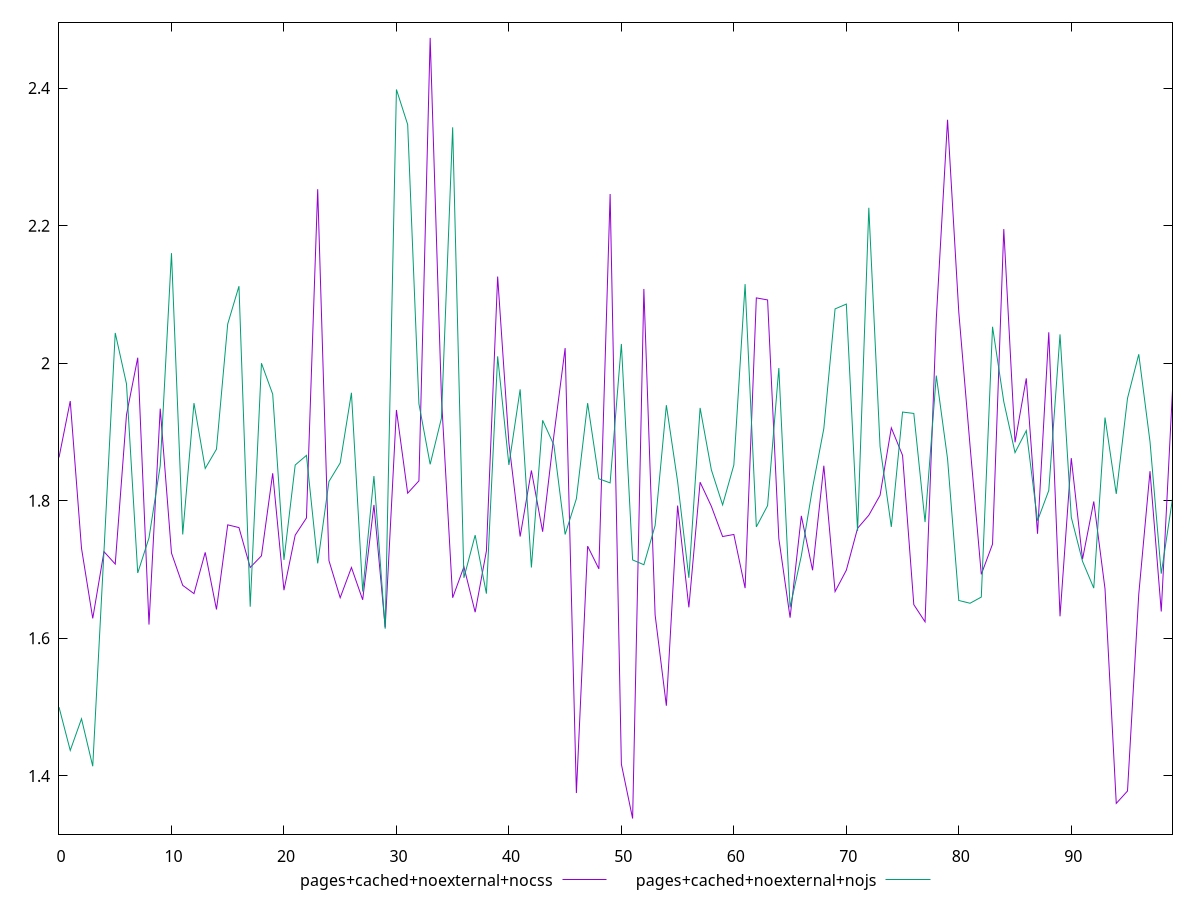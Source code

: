 reset

$pagesCachedNoexternalNocss <<EOF
0 1.863
1 1.9450000000000003
2 1.7309999999999999
3 1.629
4 1.726
5 1.7079999999999997
6 1.925
7 2.008
8 1.62
9 1.934
10 1.7240000000000002
11 1.6769999999999998
12 1.665
13 1.7249999999999999
14 1.6420000000000001
15 1.7650000000000001
16 1.7610000000000001
17 1.703
18 1.72
19 1.8399999999999999
20 1.67
21 1.7500000000000002
22 1.775
23 2.253
24 1.713
25 1.659
26 1.7029999999999998
27 1.656
28 1.794
29 1.6159999999999999
30 1.932
31 1.811
32 1.829
33 2.473
34 1.951
35 1.659
36 1.7040000000000002
37 1.6380000000000001
38 1.727
39 2.1260000000000003
40 1.8840000000000001
41 1.7479999999999998
42 1.8439999999999999
43 1.7550000000000001
44 1.895
45 2.022
46 1.375
47 1.734
48 1.7009999999999998
49 2.2459999999999996
50 1.417
51 1.338
52 2.108
53 1.634
54 1.502
55 1.7929999999999997
56 1.645
57 1.8270000000000002
58 1.792
59 1.7480000000000002
60 1.751
61 1.6729999999999998
62 2.0949999999999998
63 2.092
64 1.745
65 1.63
66 1.7779999999999998
67 1.699
68 1.8510000000000002
69 1.6680000000000001
70 1.6989999999999998
71 1.7599999999999998
72 1.779
73 1.808
74 1.9060000000000001
75 1.8659999999999999
76 1.649
77 1.624
78 2.065
79 2.354
80 2.074
81 1.8800000000000001
82 1.693
83 1.7369999999999999
84 2.195
85 1.885
86 1.978
87 1.752
88 2.045
89 1.6319999999999997
90 1.862
91 1.7149999999999999
92 1.799
93 1.672
94 1.36
95 1.378
96 1.6640000000000001
97 1.843
98 1.6390000000000002
99 1.961
EOF

$pagesCachedNoexternalNojs <<EOF
0 1.5
1 1.437
2 1.4829999999999999
3 1.414
4 1.7270000000000003
5 2.044
6 1.97
7 1.6949999999999998
8 1.746
9 1.851
10 2.16
11 1.7510000000000001
12 1.9419999999999997
13 1.8469999999999998
14 1.875
15 2.057
16 2.112
17 1.646
18 2
19 1.955
20 1.714
21 1.8519999999999999
22 1.866
23 1.709
24 1.828
25 1.855
26 1.9569999999999999
27 1.6679999999999997
28 1.836
29 1.614
30 2.398
31 2.347
32 1.9410000000000003
33 1.853
34 1.9200000000000002
35 2.343
36 1.6879999999999997
37 1.7500000000000002
38 1.665
39 2.01
40 1.852
41 1.9620000000000002
42 1.703
43 1.917
44 1.8810000000000002
45 1.751
46 1.803
47 1.9419999999999997
48 1.8320000000000003
49 1.826
50 2.0279999999999996
51 1.7140000000000002
52 1.707
53 1.764
54 1.939
55 1.8280000000000003
56 1.6880000000000002
57 1.935
58 1.8449999999999998
59 1.794
60 1.852
61 2.115
62 1.762
63 1.7930000000000001
64 1.993
65 1.645
66 1.7199999999999998
67 1.8190000000000002
68 1.905
69 2.079
70 2.086
71 1.7559999999999998
72 2.226
73 1.879
74 1.7619999999999998
75 1.9289999999999998
76 1.9269999999999998
77 1.7690000000000001
78 1.9820000000000002
79 1.861
80 1.655
81 1.651
82 1.66
83 2.053
84 1.944
85 1.87
86 1.9019999999999997
87 1.7710000000000001
88 1.815
89 2.042
90 1.7760000000000002
91 1.7119999999999997
92 1.673
93 1.921
94 1.8099999999999998
95 1.9489999999999998
96 2.013
97 1.8860000000000001
98 1.694
99 1.8029999999999997
EOF

set key outside below
set xrange [0:99]
set yrange [1.3153000000000001:2.4957]
set trange [1.3153000000000001:2.4957]
set terminal svg size 640, 520 enhanced background rgb 'white'
set output "report_00008_2021-01-22T20:58:29.167/server-response-time/comparison/line/9_vs_10.svg"

plot $pagesCachedNoexternalNocss title "pages+cached+noexternal+nocss" with line, \
     $pagesCachedNoexternalNojs title "pages+cached+noexternal+nojs" with line

reset
